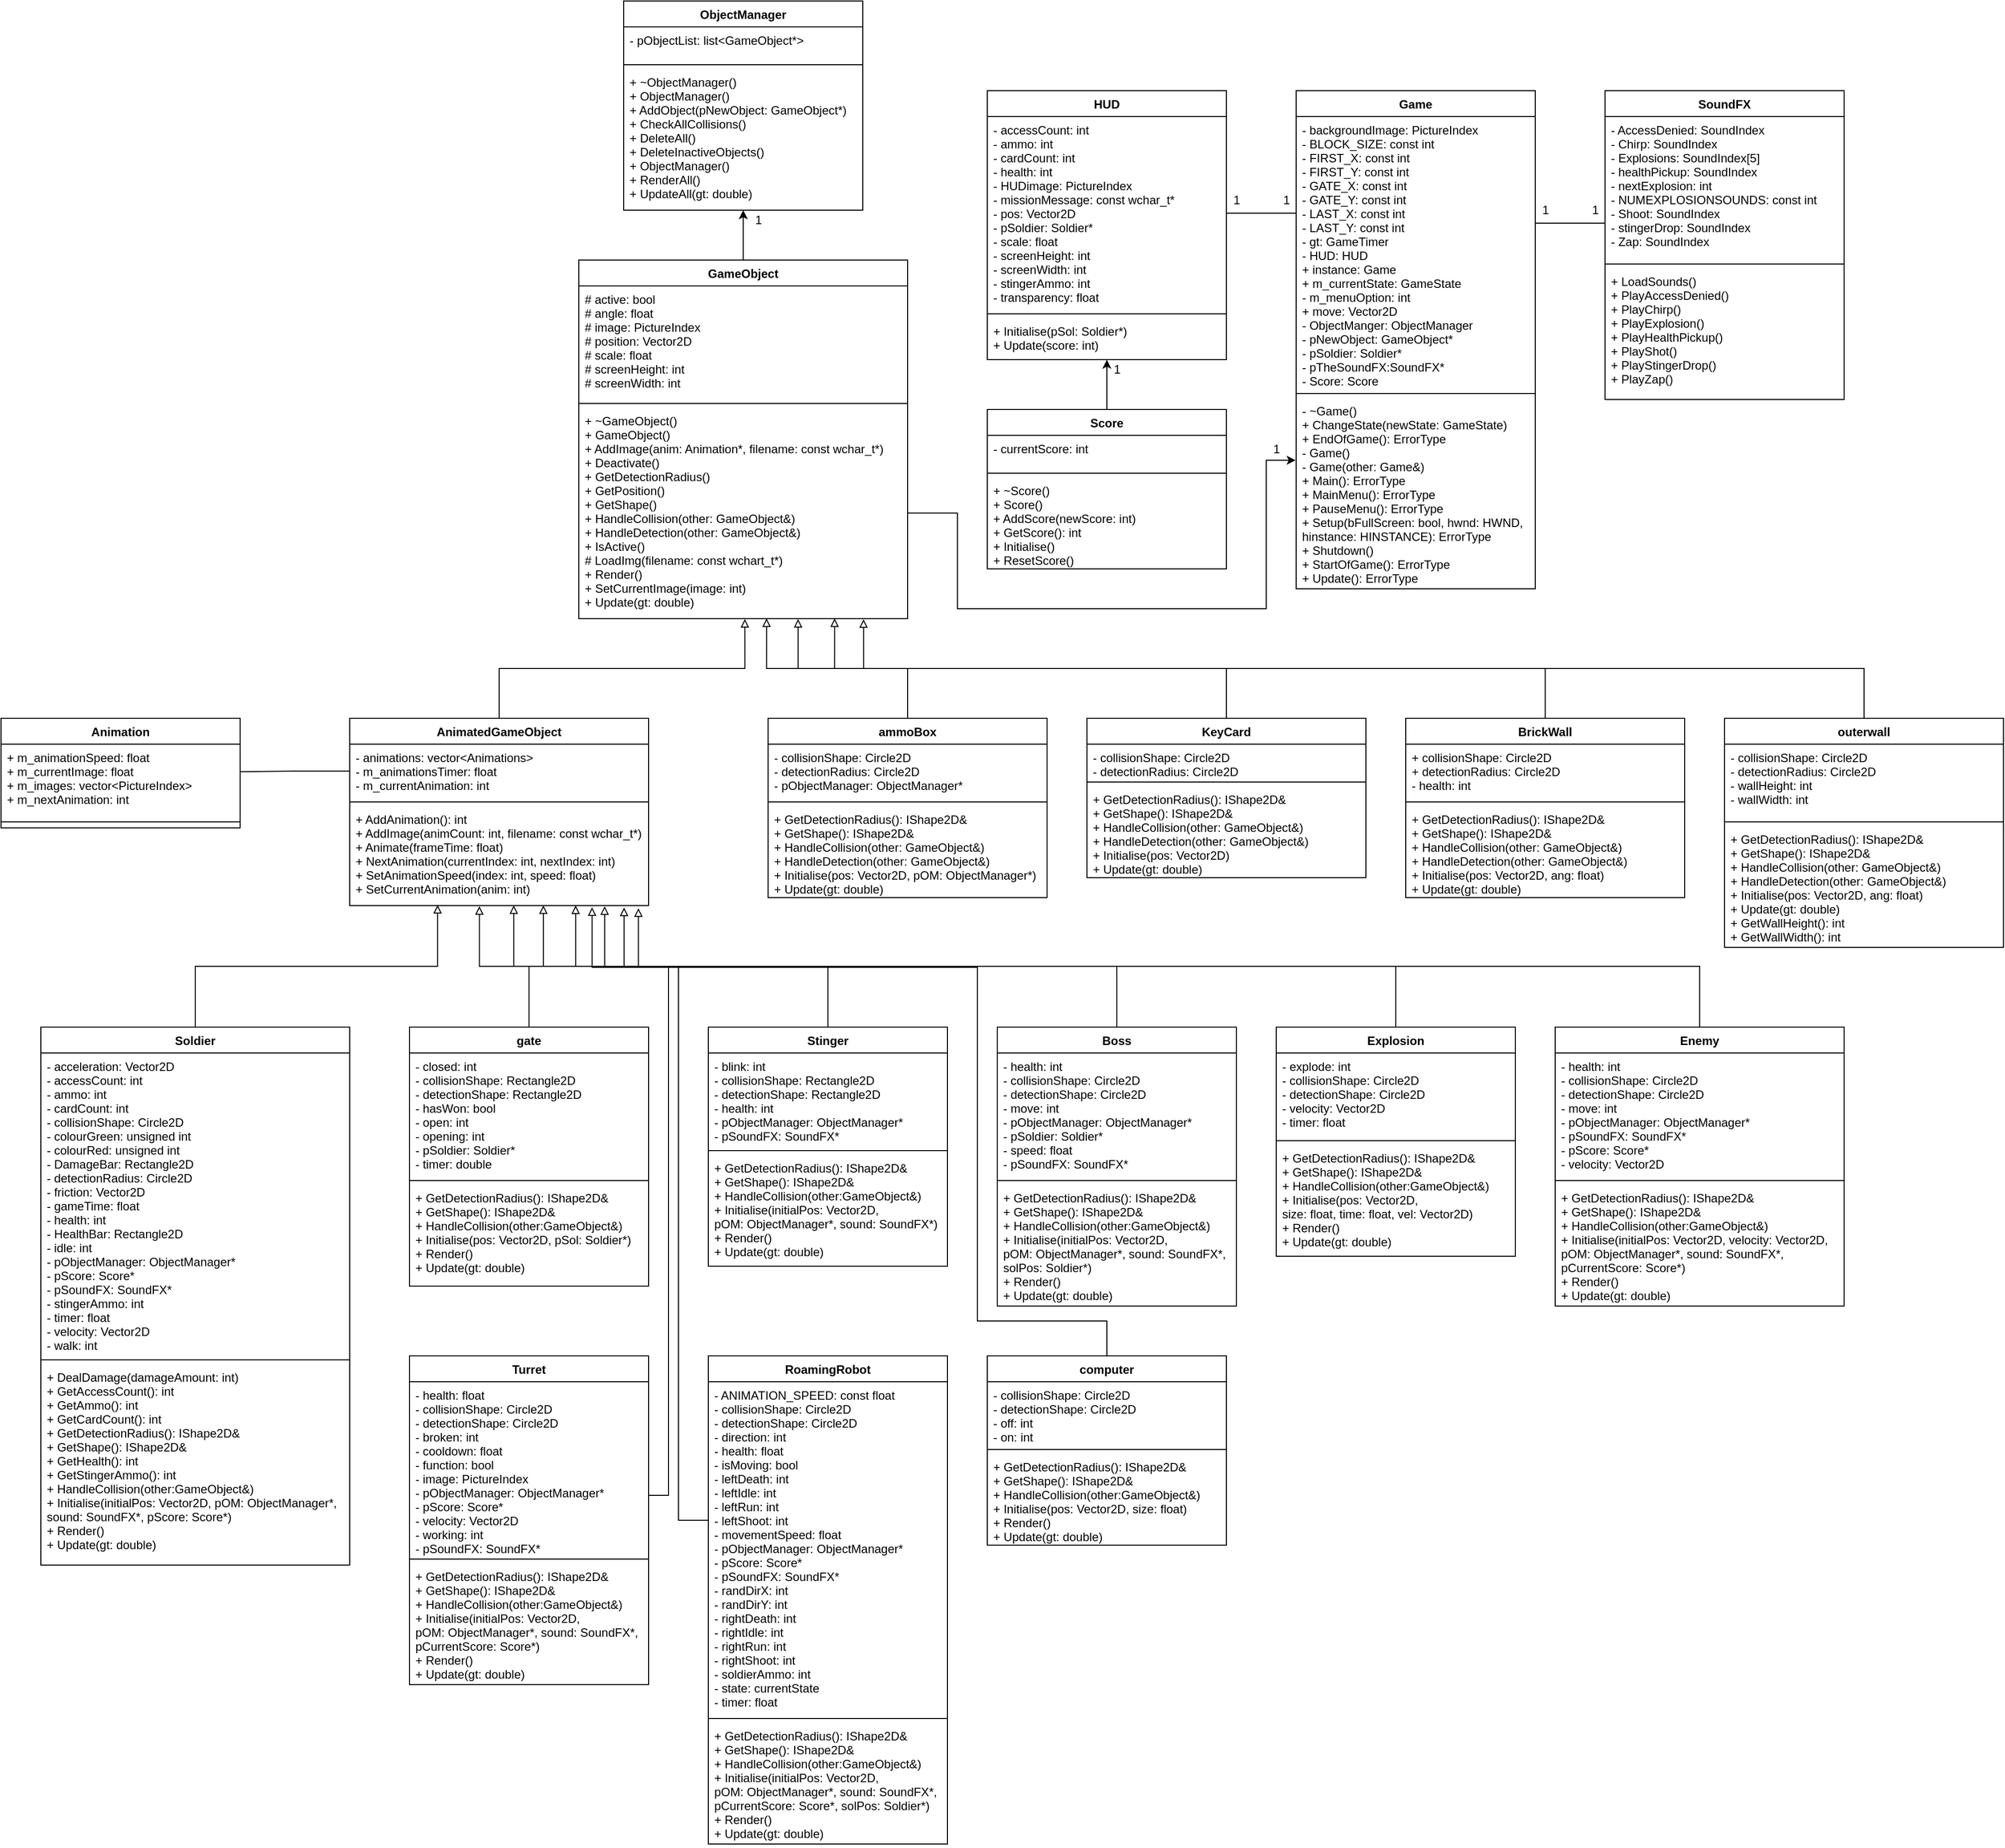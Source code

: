 <mxfile version="18.1.2" type="github">
  <diagram id="C5RBs43oDa-KdzZeNtuy" name="Page-1">
    <mxGraphModel dx="3890" dy="2682" grid="1" gridSize="10" guides="1" tooltips="1" connect="1" arrows="1" fold="1" page="1" pageScale="1" pageWidth="1654" pageHeight="1169" math="0" shadow="0">
      <root>
        <mxCell id="WIyWlLk6GJQsqaUBKTNV-0" />
        <mxCell id="WIyWlLk6GJQsqaUBKTNV-1" parent="WIyWlLk6GJQsqaUBKTNV-0" />
        <mxCell id="MZ5k-7aTsP1du69uxO8d-203" style="edgeStyle=orthogonalEdgeStyle;rounded=0;orthogonalLoop=1;jettySize=auto;html=1;entryX=0.5;entryY=1;entryDx=0;entryDy=0;entryPerimeter=0;endArrow=classic;endFill=1;" edge="1" parent="WIyWlLk6GJQsqaUBKTNV-1" source="MZ5k-7aTsP1du69uxO8d-0" target="MZ5k-7aTsP1du69uxO8d-181">
          <mxGeometry relative="1" as="geometry" />
        </mxCell>
        <mxCell id="MZ5k-7aTsP1du69uxO8d-0" value="GameObject" style="swimlane;fontStyle=1;align=center;verticalAlign=top;childLayout=stackLayout;horizontal=1;startSize=26;horizontalStack=0;resizeParent=1;resizeParentMax=0;resizeLast=0;collapsible=1;marginBottom=0;" vertex="1" parent="WIyWlLk6GJQsqaUBKTNV-1">
          <mxGeometry x="570" y="20" width="330" height="360" as="geometry" />
        </mxCell>
        <mxCell id="MZ5k-7aTsP1du69uxO8d-1" value="# active: bool&#xa;# angle: float&#xa;# image: PictureIndex&#xa;# position: Vector2D&#xa;# scale: float&#xa;# screenHeight: int&#xa;# screenWidth: int" style="text;strokeColor=none;fillColor=none;align=left;verticalAlign=top;spacingLeft=4;spacingRight=4;overflow=hidden;rotatable=0;points=[[0,0.5],[1,0.5]];portConstraint=eastwest;" vertex="1" parent="MZ5k-7aTsP1du69uxO8d-0">
          <mxGeometry y="26" width="330" height="114" as="geometry" />
        </mxCell>
        <mxCell id="MZ5k-7aTsP1du69uxO8d-2" value="" style="line;strokeWidth=1;fillColor=none;align=left;verticalAlign=middle;spacingTop=-1;spacingLeft=3;spacingRight=3;rotatable=0;labelPosition=right;points=[];portConstraint=eastwest;" vertex="1" parent="MZ5k-7aTsP1du69uxO8d-0">
          <mxGeometry y="140" width="330" height="8" as="geometry" />
        </mxCell>
        <mxCell id="MZ5k-7aTsP1du69uxO8d-3" value="+ ~GameObject()&#xa;+ GameObject()&#xa;+ AddImage(anim: Animation*, filename: const wchar_t*)&#xa;+ Deactivate()&#xa;+ GetDetectionRadius()&#xa;+ GetPosition()&#xa;+ GetShape()&#xa;+ HandleCollision(other: GameObject&amp;)&#xa;+ HandleDetection(other: GameObject&amp;)&#xa;+ IsActive()&#xa;# LoadImg(filename: const wchart_t*)&#xa;+ Render()&#xa;+ SetCurrentImage(image: int)&#xa;+ Update(gt: double)" style="text;strokeColor=none;fillColor=none;align=left;verticalAlign=top;spacingLeft=4;spacingRight=4;overflow=hidden;rotatable=0;points=[[0,0.5],[1,0.5]];portConstraint=eastwest;" vertex="1" parent="MZ5k-7aTsP1du69uxO8d-0">
          <mxGeometry y="148" width="330" height="212" as="geometry" />
        </mxCell>
        <mxCell id="MZ5k-7aTsP1du69uxO8d-103" style="edgeStyle=orthogonalEdgeStyle;rounded=0;orthogonalLoop=1;jettySize=auto;html=1;entryX=0.505;entryY=1.002;entryDx=0;entryDy=0;entryPerimeter=0;endArrow=block;endFill=0;" edge="1" parent="WIyWlLk6GJQsqaUBKTNV-1" source="MZ5k-7aTsP1du69uxO8d-16" target="MZ5k-7aTsP1du69uxO8d-3">
          <mxGeometry relative="1" as="geometry" />
        </mxCell>
        <mxCell id="MZ5k-7aTsP1du69uxO8d-16" value="AnimatedGameObject" style="swimlane;fontStyle=1;align=center;verticalAlign=top;childLayout=stackLayout;horizontal=1;startSize=26;horizontalStack=0;resizeParent=1;resizeParentMax=0;resizeLast=0;collapsible=1;marginBottom=0;" vertex="1" parent="WIyWlLk6GJQsqaUBKTNV-1">
          <mxGeometry x="340" y="480" width="300" height="188" as="geometry" />
        </mxCell>
        <mxCell id="MZ5k-7aTsP1du69uxO8d-17" value="- animations: vector&lt;Animations&gt;&#xa;- m_animationsTimer: float&#xa;- m_currentAnimation: int" style="text;strokeColor=none;fillColor=none;align=left;verticalAlign=top;spacingLeft=4;spacingRight=4;overflow=hidden;rotatable=0;points=[[0,0.5],[1,0.5]];portConstraint=eastwest;" vertex="1" parent="MZ5k-7aTsP1du69uxO8d-16">
          <mxGeometry y="26" width="300" height="54" as="geometry" />
        </mxCell>
        <mxCell id="MZ5k-7aTsP1du69uxO8d-18" value="" style="line;strokeWidth=1;fillColor=none;align=left;verticalAlign=middle;spacingTop=-1;spacingLeft=3;spacingRight=3;rotatable=0;labelPosition=right;points=[];portConstraint=eastwest;" vertex="1" parent="MZ5k-7aTsP1du69uxO8d-16">
          <mxGeometry y="80" width="300" height="8" as="geometry" />
        </mxCell>
        <mxCell id="MZ5k-7aTsP1du69uxO8d-19" value="+ AddAnimation(): int&#xa;+ AddImage(animCount: int, filename: const wchar_t*)&#xa;+ Animate(frameTime: float)&#xa;+ NextAnimation(currentIndex: int, nextIndex: int)&#xa;+ SetAnimationSpeed(index: int, speed: float)&#xa;+ SetCurrentAnimation(anim: int)" style="text;strokeColor=none;fillColor=none;align=left;verticalAlign=top;spacingLeft=4;spacingRight=4;overflow=hidden;rotatable=0;points=[[0,0.5],[1,0.5]];portConstraint=eastwest;" vertex="1" parent="MZ5k-7aTsP1du69uxO8d-16">
          <mxGeometry y="88" width="300" height="100" as="geometry" />
        </mxCell>
        <mxCell id="MZ5k-7aTsP1du69uxO8d-104" style="edgeStyle=orthogonalEdgeStyle;rounded=0;orthogonalLoop=1;jettySize=auto;html=1;entryX=0.667;entryY=1.002;entryDx=0;entryDy=0;entryPerimeter=0;endArrow=block;endFill=0;" edge="1" parent="WIyWlLk6GJQsqaUBKTNV-1" source="MZ5k-7aTsP1du69uxO8d-32" target="MZ5k-7aTsP1du69uxO8d-3">
          <mxGeometry relative="1" as="geometry" />
        </mxCell>
        <mxCell id="MZ5k-7aTsP1du69uxO8d-32" value="ammoBox" style="swimlane;fontStyle=1;align=center;verticalAlign=top;childLayout=stackLayout;horizontal=1;startSize=26;horizontalStack=0;resizeParent=1;resizeParentMax=0;resizeLast=0;collapsible=1;marginBottom=0;" vertex="1" parent="WIyWlLk6GJQsqaUBKTNV-1">
          <mxGeometry x="760" y="480" width="280" height="180" as="geometry" />
        </mxCell>
        <mxCell id="MZ5k-7aTsP1du69uxO8d-33" value="- collisionShape: Circle2D&#xa;- detectionRadius: Circle2D&#xa;- pObjectManager: ObjectManager*" style="text;strokeColor=none;fillColor=none;align=left;verticalAlign=top;spacingLeft=4;spacingRight=4;overflow=hidden;rotatable=0;points=[[0,0.5],[1,0.5]];portConstraint=eastwest;" vertex="1" parent="MZ5k-7aTsP1du69uxO8d-32">
          <mxGeometry y="26" width="280" height="54" as="geometry" />
        </mxCell>
        <mxCell id="MZ5k-7aTsP1du69uxO8d-34" value="" style="line;strokeWidth=1;fillColor=none;align=left;verticalAlign=middle;spacingTop=-1;spacingLeft=3;spacingRight=3;rotatable=0;labelPosition=right;points=[];portConstraint=eastwest;" vertex="1" parent="MZ5k-7aTsP1du69uxO8d-32">
          <mxGeometry y="80" width="280" height="8" as="geometry" />
        </mxCell>
        <mxCell id="MZ5k-7aTsP1du69uxO8d-35" value="+ GetDetectionRadius(): IShape2D&amp;&#xa;+ GetShape(): IShape2D&amp;&#xa;+ HandleCollision(other: GameObject&amp;)&#xa;+ HandleDetection(other: GameObject&amp;)&#xa;+ Initialise(pos: Vector2D, pOM: ObjectManager*)&#xa;+ Update(gt: double)" style="text;strokeColor=none;fillColor=none;align=left;verticalAlign=top;spacingLeft=4;spacingRight=4;overflow=hidden;rotatable=0;points=[[0,0.5],[1,0.5]];portConstraint=eastwest;" vertex="1" parent="MZ5k-7aTsP1du69uxO8d-32">
          <mxGeometry y="88" width="280" height="92" as="geometry" />
        </mxCell>
        <mxCell id="MZ5k-7aTsP1du69uxO8d-124" style="edgeStyle=orthogonalEdgeStyle;rounded=0;orthogonalLoop=1;jettySize=auto;html=1;entryX=0.294;entryY=0.994;entryDx=0;entryDy=0;entryPerimeter=0;endArrow=block;endFill=0;" edge="1" parent="WIyWlLk6GJQsqaUBKTNV-1" source="MZ5k-7aTsP1du69uxO8d-48" target="MZ5k-7aTsP1du69uxO8d-19">
          <mxGeometry relative="1" as="geometry" />
        </mxCell>
        <mxCell id="MZ5k-7aTsP1du69uxO8d-48" value="Soldier" style="swimlane;fontStyle=1;align=center;verticalAlign=top;childLayout=stackLayout;horizontal=1;startSize=26;horizontalStack=0;resizeParent=1;resizeParentMax=0;resizeLast=0;collapsible=1;marginBottom=0;" vertex="1" parent="WIyWlLk6GJQsqaUBKTNV-1">
          <mxGeometry x="30" y="790" width="310" height="540" as="geometry" />
        </mxCell>
        <mxCell id="MZ5k-7aTsP1du69uxO8d-49" value="- acceleration: Vector2D&#xa;- accessCount: int&#xa;- ammo: int&#xa;- cardCount: int&#xa;- collisionShape: Circle2D&#xa;- colourGreen: unsigned int&#xa;- colourRed: unsigned int&#xa;- DamageBar: Rectangle2D&#xa;- detectionRadius: Circle2D&#xa;- friction: Vector2D&#xa;- gameTime: float&#xa;- health: int&#xa;- HealthBar: Rectangle2D&#xa;- idle: int&#xa;- pObjectManager: ObjectManager*&#xa;- pScore: Score*&#xa;- pSoundFX: SoundFX*&#xa;- stingerAmmo: int&#xa;- timer: float&#xa;- velocity: Vector2D&#xa;- walk: int" style="text;strokeColor=none;fillColor=none;align=left;verticalAlign=top;spacingLeft=4;spacingRight=4;overflow=hidden;rotatable=0;points=[[0,0.5],[1,0.5]];portConstraint=eastwest;" vertex="1" parent="MZ5k-7aTsP1du69uxO8d-48">
          <mxGeometry y="26" width="310" height="304" as="geometry" />
        </mxCell>
        <mxCell id="MZ5k-7aTsP1du69uxO8d-50" value="" style="line;strokeWidth=1;fillColor=none;align=left;verticalAlign=middle;spacingTop=-1;spacingLeft=3;spacingRight=3;rotatable=0;labelPosition=right;points=[];portConstraint=eastwest;" vertex="1" parent="MZ5k-7aTsP1du69uxO8d-48">
          <mxGeometry y="330" width="310" height="8" as="geometry" />
        </mxCell>
        <mxCell id="MZ5k-7aTsP1du69uxO8d-51" value="+ DealDamage(damageAmount: int)&#xa;+ GetAccessCount(): int&#xa;+ GetAmmo(): int&#xa;+ GetCardCount(): int&#xa;+ GetDetectionRadius(): IShape2D&amp;&#xa;+ GetShape(): IShape2D&amp;&#xa;+ GetHealth(): int&#xa;+ GetStingerAmmo(): int&#xa;+ HandleCollision(other:GameObject&amp;)&#xa;+ Initialise(initialPos: Vector2D, pOM: ObjectManager*, &#xa;sound: SoundFX*, pScore: Score*)&#xa;+ Render()&#xa;+ Update(gt: double)" style="text;strokeColor=none;fillColor=none;align=left;verticalAlign=top;spacingLeft=4;spacingRight=4;overflow=hidden;rotatable=0;points=[[0,0.5],[1,0.5]];portConstraint=eastwest;" vertex="1" parent="MZ5k-7aTsP1du69uxO8d-48">
          <mxGeometry y="338" width="310" height="202" as="geometry" />
        </mxCell>
        <mxCell id="MZ5k-7aTsP1du69uxO8d-109" style="edgeStyle=orthogonalEdgeStyle;rounded=0;orthogonalLoop=1;jettySize=auto;html=1;entryX=0.571;entryY=0.999;entryDx=0;entryDy=0;entryPerimeter=0;endArrow=block;endFill=0;" edge="1" parent="WIyWlLk6GJQsqaUBKTNV-1" source="MZ5k-7aTsP1du69uxO8d-105" target="MZ5k-7aTsP1du69uxO8d-3">
          <mxGeometry relative="1" as="geometry" />
        </mxCell>
        <mxCell id="MZ5k-7aTsP1du69uxO8d-105" value="KeyCard" style="swimlane;fontStyle=1;align=center;verticalAlign=top;childLayout=stackLayout;horizontal=1;startSize=26;horizontalStack=0;resizeParent=1;resizeParentMax=0;resizeLast=0;collapsible=1;marginBottom=0;" vertex="1" parent="WIyWlLk6GJQsqaUBKTNV-1">
          <mxGeometry x="1080" y="480" width="280" height="160" as="geometry" />
        </mxCell>
        <mxCell id="MZ5k-7aTsP1du69uxO8d-106" value="- collisionShape: Circle2D&#xa;- detectionRadius: Circle2D" style="text;strokeColor=none;fillColor=none;align=left;verticalAlign=top;spacingLeft=4;spacingRight=4;overflow=hidden;rotatable=0;points=[[0,0.5],[1,0.5]];portConstraint=eastwest;" vertex="1" parent="MZ5k-7aTsP1du69uxO8d-105">
          <mxGeometry y="26" width="280" height="34" as="geometry" />
        </mxCell>
        <mxCell id="MZ5k-7aTsP1du69uxO8d-107" value="" style="line;strokeWidth=1;fillColor=none;align=left;verticalAlign=middle;spacingTop=-1;spacingLeft=3;spacingRight=3;rotatable=0;labelPosition=right;points=[];portConstraint=eastwest;" vertex="1" parent="MZ5k-7aTsP1du69uxO8d-105">
          <mxGeometry y="60" width="280" height="8" as="geometry" />
        </mxCell>
        <mxCell id="MZ5k-7aTsP1du69uxO8d-108" value="+ GetDetectionRadius(): IShape2D&amp;&#xa;+ GetShape(): IShape2D&amp;&#xa;+ HandleCollision(other: GameObject&amp;)&#xa;+ HandleDetection(other: GameObject&amp;)&#xa;+ Initialise(pos: Vector2D)&#xa;+ Update(gt: double)" style="text;strokeColor=none;fillColor=none;align=left;verticalAlign=top;spacingLeft=4;spacingRight=4;overflow=hidden;rotatable=0;points=[[0,0.5],[1,0.5]];portConstraint=eastwest;" vertex="1" parent="MZ5k-7aTsP1du69uxO8d-105">
          <mxGeometry y="68" width="280" height="92" as="geometry" />
        </mxCell>
        <mxCell id="MZ5k-7aTsP1du69uxO8d-118" style="edgeStyle=orthogonalEdgeStyle;rounded=0;orthogonalLoop=1;jettySize=auto;html=1;entryX=0.778;entryY=0.999;entryDx=0;entryDy=0;entryPerimeter=0;endArrow=block;endFill=0;" edge="1" parent="WIyWlLk6GJQsqaUBKTNV-1" source="MZ5k-7aTsP1du69uxO8d-114" target="MZ5k-7aTsP1du69uxO8d-3">
          <mxGeometry relative="1" as="geometry" />
        </mxCell>
        <mxCell id="MZ5k-7aTsP1du69uxO8d-114" value="BrickWall" style="swimlane;fontStyle=1;align=center;verticalAlign=top;childLayout=stackLayout;horizontal=1;startSize=26;horizontalStack=0;resizeParent=1;resizeParentMax=0;resizeLast=0;collapsible=1;marginBottom=0;" vertex="1" parent="WIyWlLk6GJQsqaUBKTNV-1">
          <mxGeometry x="1400" y="480" width="280" height="180" as="geometry" />
        </mxCell>
        <mxCell id="MZ5k-7aTsP1du69uxO8d-115" value="+ collisionShape: Circle2D&#xa;+ detectionRadius: Circle2D&#xa;- health: int" style="text;strokeColor=none;fillColor=none;align=left;verticalAlign=top;spacingLeft=4;spacingRight=4;overflow=hidden;rotatable=0;points=[[0,0.5],[1,0.5]];portConstraint=eastwest;" vertex="1" parent="MZ5k-7aTsP1du69uxO8d-114">
          <mxGeometry y="26" width="280" height="54" as="geometry" />
        </mxCell>
        <mxCell id="MZ5k-7aTsP1du69uxO8d-116" value="" style="line;strokeWidth=1;fillColor=none;align=left;verticalAlign=middle;spacingTop=-1;spacingLeft=3;spacingRight=3;rotatable=0;labelPosition=right;points=[];portConstraint=eastwest;" vertex="1" parent="MZ5k-7aTsP1du69uxO8d-114">
          <mxGeometry y="80" width="280" height="8" as="geometry" />
        </mxCell>
        <mxCell id="MZ5k-7aTsP1du69uxO8d-117" value="+ GetDetectionRadius(): IShape2D&amp;&#xa;+ GetShape(): IShape2D&amp;&#xa;+ HandleCollision(other: GameObject&amp;)&#xa;+ HandleDetection(other: GameObject&amp;)&#xa;+ Initialise(pos: Vector2D, ang: float)&#xa;+ Update(gt: double)" style="text;strokeColor=none;fillColor=none;align=left;verticalAlign=top;spacingLeft=4;spacingRight=4;overflow=hidden;rotatable=0;points=[[0,0.5],[1,0.5]];portConstraint=eastwest;" vertex="1" parent="MZ5k-7aTsP1du69uxO8d-114">
          <mxGeometry y="88" width="280" height="92" as="geometry" />
        </mxCell>
        <mxCell id="MZ5k-7aTsP1du69uxO8d-123" style="edgeStyle=orthogonalEdgeStyle;rounded=0;orthogonalLoop=1;jettySize=auto;html=1;entryX=0.866;entryY=1.003;entryDx=0;entryDy=0;entryPerimeter=0;endArrow=block;endFill=0;" edge="1" parent="WIyWlLk6GJQsqaUBKTNV-1" source="MZ5k-7aTsP1du69uxO8d-119" target="MZ5k-7aTsP1du69uxO8d-3">
          <mxGeometry relative="1" as="geometry" />
        </mxCell>
        <mxCell id="MZ5k-7aTsP1du69uxO8d-119" value="outerwall" style="swimlane;fontStyle=1;align=center;verticalAlign=top;childLayout=stackLayout;horizontal=1;startSize=26;horizontalStack=0;resizeParent=1;resizeParentMax=0;resizeLast=0;collapsible=1;marginBottom=0;" vertex="1" parent="WIyWlLk6GJQsqaUBKTNV-1">
          <mxGeometry x="1720" y="480" width="280" height="230" as="geometry" />
        </mxCell>
        <mxCell id="MZ5k-7aTsP1du69uxO8d-120" value="- collisionShape: Circle2D&#xa;- detectionRadius: Circle2D&#xa;- wallHeight: int&#xa;- wallWidth: int" style="text;strokeColor=none;fillColor=none;align=left;verticalAlign=top;spacingLeft=4;spacingRight=4;overflow=hidden;rotatable=0;points=[[0,0.5],[1,0.5]];portConstraint=eastwest;" vertex="1" parent="MZ5k-7aTsP1du69uxO8d-119">
          <mxGeometry y="26" width="280" height="74" as="geometry" />
        </mxCell>
        <mxCell id="MZ5k-7aTsP1du69uxO8d-121" value="" style="line;strokeWidth=1;fillColor=none;align=left;verticalAlign=middle;spacingTop=-1;spacingLeft=3;spacingRight=3;rotatable=0;labelPosition=right;points=[];portConstraint=eastwest;" vertex="1" parent="MZ5k-7aTsP1du69uxO8d-119">
          <mxGeometry y="100" width="280" height="8" as="geometry" />
        </mxCell>
        <mxCell id="MZ5k-7aTsP1du69uxO8d-122" value="+ GetDetectionRadius(): IShape2D&amp;&#xa;+ GetShape(): IShape2D&amp;&#xa;+ HandleCollision(other: GameObject&amp;)&#xa;+ HandleDetection(other: GameObject&amp;)&#xa;+ Initialise(pos: Vector2D, ang: float)&#xa;+ Update(gt: double)&#xa;+ GetWallHeight(): int&#xa;+ GetWallWidth(): int" style="text;strokeColor=none;fillColor=none;align=left;verticalAlign=top;spacingLeft=4;spacingRight=4;overflow=hidden;rotatable=0;points=[[0,0.5],[1,0.5]];portConstraint=eastwest;" vertex="1" parent="MZ5k-7aTsP1du69uxO8d-119">
          <mxGeometry y="108" width="280" height="122" as="geometry" />
        </mxCell>
        <mxCell id="MZ5k-7aTsP1du69uxO8d-129" style="edgeStyle=orthogonalEdgeStyle;rounded=0;orthogonalLoop=1;jettySize=auto;html=1;entryX=0.434;entryY=1.006;entryDx=0;entryDy=0;entryPerimeter=0;endArrow=block;endFill=0;" edge="1" parent="WIyWlLk6GJQsqaUBKTNV-1" source="MZ5k-7aTsP1du69uxO8d-125" target="MZ5k-7aTsP1du69uxO8d-19">
          <mxGeometry relative="1" as="geometry" />
        </mxCell>
        <mxCell id="MZ5k-7aTsP1du69uxO8d-125" value="gate" style="swimlane;fontStyle=1;align=center;verticalAlign=top;childLayout=stackLayout;horizontal=1;startSize=26;horizontalStack=0;resizeParent=1;resizeParentMax=0;resizeLast=0;collapsible=1;marginBottom=0;" vertex="1" parent="WIyWlLk6GJQsqaUBKTNV-1">
          <mxGeometry x="400" y="790" width="240" height="260" as="geometry" />
        </mxCell>
        <mxCell id="MZ5k-7aTsP1du69uxO8d-126" value="- closed: int&#xa;- collisionShape: Rectangle2D&#xa;- detectionShape: Rectangle2D&#xa;- hasWon: bool&#xa;- open: int&#xa;- opening: int&#xa;- pSoldier: Soldier*&#xa;- timer: double" style="text;strokeColor=none;fillColor=none;align=left;verticalAlign=top;spacingLeft=4;spacingRight=4;overflow=hidden;rotatable=0;points=[[0,0.5],[1,0.5]];portConstraint=eastwest;" vertex="1" parent="MZ5k-7aTsP1du69uxO8d-125">
          <mxGeometry y="26" width="240" height="124" as="geometry" />
        </mxCell>
        <mxCell id="MZ5k-7aTsP1du69uxO8d-127" value="" style="line;strokeWidth=1;fillColor=none;align=left;verticalAlign=middle;spacingTop=-1;spacingLeft=3;spacingRight=3;rotatable=0;labelPosition=right;points=[];portConstraint=eastwest;" vertex="1" parent="MZ5k-7aTsP1du69uxO8d-125">
          <mxGeometry y="150" width="240" height="8" as="geometry" />
        </mxCell>
        <mxCell id="MZ5k-7aTsP1du69uxO8d-128" value="+ GetDetectionRadius(): IShape2D&amp;&#xa;+ GetShape(): IShape2D&amp;&#xa;+ HandleCollision(other:GameObject&amp;)&#xa;+ Initialise(pos: Vector2D, pSol: Soldier*)&#xa;+ Render()&#xa;+ Update(gt: double)" style="text;strokeColor=none;fillColor=none;align=left;verticalAlign=top;spacingLeft=4;spacingRight=4;overflow=hidden;rotatable=0;points=[[0,0.5],[1,0.5]];portConstraint=eastwest;" vertex="1" parent="MZ5k-7aTsP1du69uxO8d-125">
          <mxGeometry y="158" width="240" height="102" as="geometry" />
        </mxCell>
        <mxCell id="MZ5k-7aTsP1du69uxO8d-135" style="edgeStyle=orthogonalEdgeStyle;rounded=0;orthogonalLoop=1;jettySize=auto;html=1;entryX=0.549;entryY=0.998;entryDx=0;entryDy=0;entryPerimeter=0;endArrow=block;endFill=0;" edge="1" parent="WIyWlLk6GJQsqaUBKTNV-1" source="MZ5k-7aTsP1du69uxO8d-131" target="MZ5k-7aTsP1du69uxO8d-19">
          <mxGeometry relative="1" as="geometry" />
        </mxCell>
        <mxCell id="MZ5k-7aTsP1du69uxO8d-131" value="Stinger" style="swimlane;fontStyle=1;align=center;verticalAlign=top;childLayout=stackLayout;horizontal=1;startSize=26;horizontalStack=0;resizeParent=1;resizeParentMax=0;resizeLast=0;collapsible=1;marginBottom=0;" vertex="1" parent="WIyWlLk6GJQsqaUBKTNV-1">
          <mxGeometry x="700" y="790" width="240" height="240" as="geometry" />
        </mxCell>
        <mxCell id="MZ5k-7aTsP1du69uxO8d-132" value="- blink: int&#xa;- collisionShape: Rectangle2D&#xa;- detectionShape: Rectangle2D&#xa;- health: int&#xa;- pObjectManager: ObjectManager*&#xa;- pSoundFX: SoundFX*" style="text;strokeColor=none;fillColor=none;align=left;verticalAlign=top;spacingLeft=4;spacingRight=4;overflow=hidden;rotatable=0;points=[[0,0.5],[1,0.5]];portConstraint=eastwest;" vertex="1" parent="MZ5k-7aTsP1du69uxO8d-131">
          <mxGeometry y="26" width="240" height="94" as="geometry" />
        </mxCell>
        <mxCell id="MZ5k-7aTsP1du69uxO8d-133" value="" style="line;strokeWidth=1;fillColor=none;align=left;verticalAlign=middle;spacingTop=-1;spacingLeft=3;spacingRight=3;rotatable=0;labelPosition=right;points=[];portConstraint=eastwest;" vertex="1" parent="MZ5k-7aTsP1du69uxO8d-131">
          <mxGeometry y="120" width="240" height="8" as="geometry" />
        </mxCell>
        <mxCell id="MZ5k-7aTsP1du69uxO8d-134" value="+ GetDetectionRadius(): IShape2D&amp;&#xa;+ GetShape(): IShape2D&amp;&#xa;+ HandleCollision(other:GameObject&amp;)&#xa;+ Initialise(initialPos: Vector2D, &#xa;pOM: ObjectManager*, sound: SoundFX*)&#xa;+ Render()&#xa;+ Update(gt: double)" style="text;strokeColor=none;fillColor=none;align=left;verticalAlign=top;spacingLeft=4;spacingRight=4;overflow=hidden;rotatable=0;points=[[0,0.5],[1,0.5]];portConstraint=eastwest;" vertex="1" parent="MZ5k-7aTsP1du69uxO8d-131">
          <mxGeometry y="128" width="240" height="112" as="geometry" />
        </mxCell>
        <mxCell id="MZ5k-7aTsP1du69uxO8d-140" style="edgeStyle=orthogonalEdgeStyle;rounded=0;orthogonalLoop=1;jettySize=auto;html=1;entryX=0.648;entryY=0.998;entryDx=0;entryDy=0;entryPerimeter=0;endArrow=block;endFill=0;" edge="1" parent="WIyWlLk6GJQsqaUBKTNV-1" source="MZ5k-7aTsP1du69uxO8d-136" target="MZ5k-7aTsP1du69uxO8d-19">
          <mxGeometry relative="1" as="geometry" />
        </mxCell>
        <mxCell id="MZ5k-7aTsP1du69uxO8d-136" value="Boss" style="swimlane;fontStyle=1;align=center;verticalAlign=top;childLayout=stackLayout;horizontal=1;startSize=26;horizontalStack=0;resizeParent=1;resizeParentMax=0;resizeLast=0;collapsible=1;marginBottom=0;" vertex="1" parent="WIyWlLk6GJQsqaUBKTNV-1">
          <mxGeometry x="990" y="790" width="240" height="280" as="geometry" />
        </mxCell>
        <mxCell id="MZ5k-7aTsP1du69uxO8d-137" value="- health: int&#xa;- collisionShape: Circle2D&#xa;- detectionShape: Circle2D&#xa;- move: int&#xa;- pObjectManager: ObjectManager*&#xa;- pSoldier: Soldier*&#xa;- speed: float&#xa;- pSoundFX: SoundFX*" style="text;strokeColor=none;fillColor=none;align=left;verticalAlign=top;spacingLeft=4;spacingRight=4;overflow=hidden;rotatable=0;points=[[0,0.5],[1,0.5]];portConstraint=eastwest;" vertex="1" parent="MZ5k-7aTsP1du69uxO8d-136">
          <mxGeometry y="26" width="240" height="124" as="geometry" />
        </mxCell>
        <mxCell id="MZ5k-7aTsP1du69uxO8d-138" value="" style="line;strokeWidth=1;fillColor=none;align=left;verticalAlign=middle;spacingTop=-1;spacingLeft=3;spacingRight=3;rotatable=0;labelPosition=right;points=[];portConstraint=eastwest;" vertex="1" parent="MZ5k-7aTsP1du69uxO8d-136">
          <mxGeometry y="150" width="240" height="8" as="geometry" />
        </mxCell>
        <mxCell id="MZ5k-7aTsP1du69uxO8d-139" value="+ GetDetectionRadius(): IShape2D&amp;&#xa;+ GetShape(): IShape2D&amp;&#xa;+ HandleCollision(other:GameObject&amp;)&#xa;+ Initialise(initialPos: Vector2D, &#xa;pOM: ObjectManager*, sound: SoundFX*,&#xa;solPos: Soldier*)&#xa;+ Render()&#xa;+ Update(gt: double)" style="text;strokeColor=none;fillColor=none;align=left;verticalAlign=top;spacingLeft=4;spacingRight=4;overflow=hidden;rotatable=0;points=[[0,0.5],[1,0.5]];portConstraint=eastwest;" vertex="1" parent="MZ5k-7aTsP1du69uxO8d-136">
          <mxGeometry y="158" width="240" height="122" as="geometry" />
        </mxCell>
        <mxCell id="MZ5k-7aTsP1du69uxO8d-145" style="edgeStyle=orthogonalEdgeStyle;rounded=0;orthogonalLoop=1;jettySize=auto;html=1;entryX=0.756;entryY=0.999;entryDx=0;entryDy=0;entryPerimeter=0;endArrow=block;endFill=0;" edge="1" parent="WIyWlLk6GJQsqaUBKTNV-1" source="MZ5k-7aTsP1du69uxO8d-141" target="MZ5k-7aTsP1du69uxO8d-19">
          <mxGeometry relative="1" as="geometry" />
        </mxCell>
        <mxCell id="MZ5k-7aTsP1du69uxO8d-141" value="Explosion" style="swimlane;fontStyle=1;align=center;verticalAlign=top;childLayout=stackLayout;horizontal=1;startSize=26;horizontalStack=0;resizeParent=1;resizeParentMax=0;resizeLast=0;collapsible=1;marginBottom=0;" vertex="1" parent="WIyWlLk6GJQsqaUBKTNV-1">
          <mxGeometry x="1270" y="790" width="240" height="230" as="geometry" />
        </mxCell>
        <mxCell id="MZ5k-7aTsP1du69uxO8d-142" value="- explode: int&#xa;- collisionShape: Circle2D&#xa;- detectionShape: Circle2D&#xa;- velocity: Vector2D&#xa;- timer: float" style="text;strokeColor=none;fillColor=none;align=left;verticalAlign=top;spacingLeft=4;spacingRight=4;overflow=hidden;rotatable=0;points=[[0,0.5],[1,0.5]];portConstraint=eastwest;" vertex="1" parent="MZ5k-7aTsP1du69uxO8d-141">
          <mxGeometry y="26" width="240" height="84" as="geometry" />
        </mxCell>
        <mxCell id="MZ5k-7aTsP1du69uxO8d-143" value="" style="line;strokeWidth=1;fillColor=none;align=left;verticalAlign=middle;spacingTop=-1;spacingLeft=3;spacingRight=3;rotatable=0;labelPosition=right;points=[];portConstraint=eastwest;" vertex="1" parent="MZ5k-7aTsP1du69uxO8d-141">
          <mxGeometry y="110" width="240" height="8" as="geometry" />
        </mxCell>
        <mxCell id="MZ5k-7aTsP1du69uxO8d-144" value="+ GetDetectionRadius(): IShape2D&amp;&#xa;+ GetShape(): IShape2D&amp;&#xa;+ HandleCollision(other:GameObject&amp;)&#xa;+ Initialise(pos: Vector2D, &#xa;size: float, time: float, vel: Vector2D)&#xa;+ Render()&#xa;+ Update(gt: double)" style="text;strokeColor=none;fillColor=none;align=left;verticalAlign=top;spacingLeft=4;spacingRight=4;overflow=hidden;rotatable=0;points=[[0,0.5],[1,0.5]];portConstraint=eastwest;" vertex="1" parent="MZ5k-7aTsP1du69uxO8d-141">
          <mxGeometry y="118" width="240" height="112" as="geometry" />
        </mxCell>
        <mxCell id="MZ5k-7aTsP1du69uxO8d-154" style="edgeStyle=orthogonalEdgeStyle;rounded=0;orthogonalLoop=1;jettySize=auto;html=1;entryX=0.853;entryY=1.007;entryDx=0;entryDy=0;entryPerimeter=0;endArrow=block;endFill=0;" edge="1" parent="WIyWlLk6GJQsqaUBKTNV-1" source="MZ5k-7aTsP1du69uxO8d-150" target="MZ5k-7aTsP1du69uxO8d-19">
          <mxGeometry relative="1" as="geometry" />
        </mxCell>
        <mxCell id="MZ5k-7aTsP1du69uxO8d-150" value="Enemy" style="swimlane;fontStyle=1;align=center;verticalAlign=top;childLayout=stackLayout;horizontal=1;startSize=26;horizontalStack=0;resizeParent=1;resizeParentMax=0;resizeLast=0;collapsible=1;marginBottom=0;" vertex="1" parent="WIyWlLk6GJQsqaUBKTNV-1">
          <mxGeometry x="1550" y="790" width="290" height="280" as="geometry" />
        </mxCell>
        <mxCell id="MZ5k-7aTsP1du69uxO8d-151" value="- health: int&#xa;- collisionShape: Circle2D&#xa;- detectionShape: Circle2D&#xa;- move: int&#xa;- pObjectManager: ObjectManager*&#xa;- pSoundFX: SoundFX*&#xa;- pScore: Score*&#xa;- velocity: Vector2D" style="text;strokeColor=none;fillColor=none;align=left;verticalAlign=top;spacingLeft=4;spacingRight=4;overflow=hidden;rotatable=0;points=[[0,0.5],[1,0.5]];portConstraint=eastwest;" vertex="1" parent="MZ5k-7aTsP1du69uxO8d-150">
          <mxGeometry y="26" width="290" height="124" as="geometry" />
        </mxCell>
        <mxCell id="MZ5k-7aTsP1du69uxO8d-152" value="" style="line;strokeWidth=1;fillColor=none;align=left;verticalAlign=middle;spacingTop=-1;spacingLeft=3;spacingRight=3;rotatable=0;labelPosition=right;points=[];portConstraint=eastwest;" vertex="1" parent="MZ5k-7aTsP1du69uxO8d-150">
          <mxGeometry y="150" width="290" height="8" as="geometry" />
        </mxCell>
        <mxCell id="MZ5k-7aTsP1du69uxO8d-153" value="+ GetDetectionRadius(): IShape2D&amp;&#xa;+ GetShape(): IShape2D&amp;&#xa;+ HandleCollision(other:GameObject&amp;)&#xa;+ Initialise(initialPos: Vector2D, velocity: Vector2D,&#xa;pOM: ObjectManager*, sound: SoundFX*,&#xa;pCurrentScore: Score*)&#xa;+ Render()&#xa;+ Update(gt: double)" style="text;strokeColor=none;fillColor=none;align=left;verticalAlign=top;spacingLeft=4;spacingRight=4;overflow=hidden;rotatable=0;points=[[0,0.5],[1,0.5]];portConstraint=eastwest;" vertex="1" parent="MZ5k-7aTsP1du69uxO8d-150">
          <mxGeometry y="158" width="290" height="122" as="geometry" />
        </mxCell>
        <mxCell id="MZ5k-7aTsP1du69uxO8d-159" style="edgeStyle=orthogonalEdgeStyle;rounded=0;orthogonalLoop=1;jettySize=auto;html=1;entryX=0.811;entryY=1.018;entryDx=0;entryDy=0;entryPerimeter=0;endArrow=block;endFill=0;" edge="1" parent="WIyWlLk6GJQsqaUBKTNV-1" source="MZ5k-7aTsP1du69uxO8d-155" target="MZ5k-7aTsP1du69uxO8d-19">
          <mxGeometry relative="1" as="geometry">
            <mxPoint x="590" y="720" as="targetPoint" />
            <Array as="points">
              <mxPoint x="660" y="1260" />
              <mxPoint x="660" y="730" />
              <mxPoint x="583" y="730" />
            </Array>
          </mxGeometry>
        </mxCell>
        <mxCell id="MZ5k-7aTsP1du69uxO8d-155" value="Turret" style="swimlane;fontStyle=1;align=center;verticalAlign=top;childLayout=stackLayout;horizontal=1;startSize=26;horizontalStack=0;resizeParent=1;resizeParentMax=0;resizeLast=0;collapsible=1;marginBottom=0;" vertex="1" parent="WIyWlLk6GJQsqaUBKTNV-1">
          <mxGeometry x="400" y="1120" width="240" height="330" as="geometry" />
        </mxCell>
        <mxCell id="MZ5k-7aTsP1du69uxO8d-156" value="- health: float&#xa;- collisionShape: Circle2D&#xa;- detectionShape: Circle2D&#xa;- broken: int&#xa;- cooldown: float&#xa;- function: bool&#xa;- image: PictureIndex&#xa;- pObjectManager: ObjectManager*&#xa;- pScore: Score*&#xa;- velocity: Vector2D&#xa;- working: int&#xa;- pSoundFX: SoundFX*" style="text;strokeColor=none;fillColor=none;align=left;verticalAlign=top;spacingLeft=4;spacingRight=4;overflow=hidden;rotatable=0;points=[[0,0.5],[1,0.5]];portConstraint=eastwest;" vertex="1" parent="MZ5k-7aTsP1du69uxO8d-155">
          <mxGeometry y="26" width="240" height="174" as="geometry" />
        </mxCell>
        <mxCell id="MZ5k-7aTsP1du69uxO8d-157" value="" style="line;strokeWidth=1;fillColor=none;align=left;verticalAlign=middle;spacingTop=-1;spacingLeft=3;spacingRight=3;rotatable=0;labelPosition=right;points=[];portConstraint=eastwest;" vertex="1" parent="MZ5k-7aTsP1du69uxO8d-155">
          <mxGeometry y="200" width="240" height="8" as="geometry" />
        </mxCell>
        <mxCell id="MZ5k-7aTsP1du69uxO8d-158" value="+ GetDetectionRadius(): IShape2D&amp;&#xa;+ GetShape(): IShape2D&amp;&#xa;+ HandleCollision(other:GameObject&amp;)&#xa;+ Initialise(initialPos: Vector2D, &#xa;pOM: ObjectManager*, sound: SoundFX*,&#xa;pCurrentScore: Score*)&#xa;+ Render()&#xa;+ Update(gt: double)" style="text;strokeColor=none;fillColor=none;align=left;verticalAlign=top;spacingLeft=4;spacingRight=4;overflow=hidden;rotatable=0;points=[[0,0.5],[1,0.5]];portConstraint=eastwest;" vertex="1" parent="MZ5k-7aTsP1du69uxO8d-155">
          <mxGeometry y="208" width="240" height="122" as="geometry" />
        </mxCell>
        <mxCell id="MZ5k-7aTsP1du69uxO8d-164" style="edgeStyle=orthogonalEdgeStyle;rounded=0;orthogonalLoop=1;jettySize=auto;html=1;entryX=0.918;entryY=1.02;entryDx=0;entryDy=0;entryPerimeter=0;endArrow=block;endFill=0;" edge="1" parent="WIyWlLk6GJQsqaUBKTNV-1" source="MZ5k-7aTsP1du69uxO8d-160" target="MZ5k-7aTsP1du69uxO8d-19">
          <mxGeometry relative="1" as="geometry">
            <mxPoint x="680" y="740" as="targetPoint" />
            <Array as="points">
              <mxPoint x="670" y="1285" />
              <mxPoint x="670" y="730" />
              <mxPoint x="615" y="730" />
            </Array>
          </mxGeometry>
        </mxCell>
        <mxCell id="MZ5k-7aTsP1du69uxO8d-160" value="RoamingRobot" style="swimlane;fontStyle=1;align=center;verticalAlign=top;childLayout=stackLayout;horizontal=1;startSize=26;horizontalStack=0;resizeParent=1;resizeParentMax=0;resizeLast=0;collapsible=1;marginBottom=0;" vertex="1" parent="WIyWlLk6GJQsqaUBKTNV-1">
          <mxGeometry x="700" y="1120" width="240" height="490" as="geometry" />
        </mxCell>
        <mxCell id="MZ5k-7aTsP1du69uxO8d-161" value="- ANIMATION_SPEED: const float&#xa;- collisionShape: Circle2D&#xa;- detectionShape: Circle2D&#xa;- direction: int&#xa;- health: float&#xa;- isMoving: bool&#xa;- leftDeath: int&#xa;- leftIdle: int&#xa;- leftRun: int&#xa;- leftShoot: int&#xa;- movementSpeed: float&#xa;- pObjectManager: ObjectManager*&#xa;- pScore: Score*&#xa;- pSoundFX: SoundFX*&#xa;- randDirX: int&#xa;- randDirY: int&#xa;- rightDeath: int&#xa;- rightIdle: int&#xa;- rightRun: int&#xa;- rightShoot: int&#xa;- soldierAmmo: int&#xa;- state: currentState&#xa;- timer: float" style="text;strokeColor=none;fillColor=none;align=left;verticalAlign=top;spacingLeft=4;spacingRight=4;overflow=hidden;rotatable=0;points=[[0,0.5],[1,0.5]];portConstraint=eastwest;" vertex="1" parent="MZ5k-7aTsP1du69uxO8d-160">
          <mxGeometry y="26" width="240" height="334" as="geometry" />
        </mxCell>
        <mxCell id="MZ5k-7aTsP1du69uxO8d-162" value="" style="line;strokeWidth=1;fillColor=none;align=left;verticalAlign=middle;spacingTop=-1;spacingLeft=3;spacingRight=3;rotatable=0;labelPosition=right;points=[];portConstraint=eastwest;" vertex="1" parent="MZ5k-7aTsP1du69uxO8d-160">
          <mxGeometry y="360" width="240" height="8" as="geometry" />
        </mxCell>
        <mxCell id="MZ5k-7aTsP1du69uxO8d-163" value="+ GetDetectionRadius(): IShape2D&amp;&#xa;+ GetShape(): IShape2D&amp;&#xa;+ HandleCollision(other:GameObject&amp;)&#xa;+ Initialise(initialPos: Vector2D, &#xa;pOM: ObjectManager*, sound: SoundFX*,&#xa;pCurrentScore: Score*, solPos: Soldier*)&#xa;+ Render()&#xa;+ Update(gt: double)" style="text;strokeColor=none;fillColor=none;align=left;verticalAlign=top;spacingLeft=4;spacingRight=4;overflow=hidden;rotatable=0;points=[[0,0.5],[1,0.5]];portConstraint=eastwest;" vertex="1" parent="MZ5k-7aTsP1du69uxO8d-160">
          <mxGeometry y="368" width="240" height="122" as="geometry" />
        </mxCell>
        <mxCell id="MZ5k-7aTsP1du69uxO8d-169" style="edgeStyle=orthogonalEdgeStyle;rounded=0;orthogonalLoop=1;jettySize=auto;html=1;entryX=0.966;entryY=1.027;entryDx=0;entryDy=0;entryPerimeter=0;endArrow=block;endFill=0;" edge="1" parent="WIyWlLk6GJQsqaUBKTNV-1" source="MZ5k-7aTsP1du69uxO8d-165" target="MZ5k-7aTsP1du69uxO8d-19">
          <mxGeometry relative="1" as="geometry">
            <mxPoint x="630" y="730" as="targetPoint" />
            <Array as="points">
              <mxPoint x="1100" y="1085" />
              <mxPoint x="970" y="1085" />
              <mxPoint x="970" y="730" />
              <mxPoint x="630" y="730" />
            </Array>
          </mxGeometry>
        </mxCell>
        <mxCell id="MZ5k-7aTsP1du69uxO8d-165" value="computer" style="swimlane;fontStyle=1;align=center;verticalAlign=top;childLayout=stackLayout;horizontal=1;startSize=26;horizontalStack=0;resizeParent=1;resizeParentMax=0;resizeLast=0;collapsible=1;marginBottom=0;" vertex="1" parent="WIyWlLk6GJQsqaUBKTNV-1">
          <mxGeometry x="980" y="1120" width="240" height="190" as="geometry" />
        </mxCell>
        <mxCell id="MZ5k-7aTsP1du69uxO8d-166" value="- collisionShape: Circle2D&#xa;- detectionShape: Circle2D&#xa;- off: int&#xa;- on: int" style="text;strokeColor=none;fillColor=none;align=left;verticalAlign=top;spacingLeft=4;spacingRight=4;overflow=hidden;rotatable=0;points=[[0,0.5],[1,0.5]];portConstraint=eastwest;" vertex="1" parent="MZ5k-7aTsP1du69uxO8d-165">
          <mxGeometry y="26" width="240" height="64" as="geometry" />
        </mxCell>
        <mxCell id="MZ5k-7aTsP1du69uxO8d-167" value="" style="line;strokeWidth=1;fillColor=none;align=left;verticalAlign=middle;spacingTop=-1;spacingLeft=3;spacingRight=3;rotatable=0;labelPosition=right;points=[];portConstraint=eastwest;" vertex="1" parent="MZ5k-7aTsP1du69uxO8d-165">
          <mxGeometry y="90" width="240" height="8" as="geometry" />
        </mxCell>
        <mxCell id="MZ5k-7aTsP1du69uxO8d-168" value="+ GetDetectionRadius(): IShape2D&amp;&#xa;+ GetShape(): IShape2D&amp;&#xa;+ HandleCollision(other:GameObject&amp;)&#xa;+ Initialise(pos: Vector2D, size: float)&#xa;+ Render()&#xa;+ Update(gt: double)" style="text;strokeColor=none;fillColor=none;align=left;verticalAlign=top;spacingLeft=4;spacingRight=4;overflow=hidden;rotatable=0;points=[[0,0.5],[1,0.5]];portConstraint=eastwest;" vertex="1" parent="MZ5k-7aTsP1du69uxO8d-165">
          <mxGeometry y="98" width="240" height="92" as="geometry" />
        </mxCell>
        <mxCell id="MZ5k-7aTsP1du69uxO8d-170" value="HUD" style="swimlane;fontStyle=1;align=center;verticalAlign=top;childLayout=stackLayout;horizontal=1;startSize=26;horizontalStack=0;resizeParent=1;resizeParentMax=0;resizeLast=0;collapsible=1;marginBottom=0;" vertex="1" parent="WIyWlLk6GJQsqaUBKTNV-1">
          <mxGeometry x="980" y="-150" width="240" height="270" as="geometry" />
        </mxCell>
        <mxCell id="MZ5k-7aTsP1du69uxO8d-171" value="- accessCount: int&#xa;- ammo: int&#xa;- cardCount: int&#xa;- health: int&#xa;- HUDimage: PictureIndex&#xa;- missionMessage: const wchar_t*&#xa;- pos: Vector2D&#xa;- pSoldier: Soldier*&#xa;- scale: float&#xa;- screenHeight: int&#xa;- screenWidth: int&#xa;- stingerAmmo: int&#xa;- transparency: float" style="text;strokeColor=none;fillColor=none;align=left;verticalAlign=top;spacingLeft=4;spacingRight=4;overflow=hidden;rotatable=0;points=[[0,0.5],[1,0.5]];portConstraint=eastwest;" vertex="1" parent="MZ5k-7aTsP1du69uxO8d-170">
          <mxGeometry y="26" width="240" height="194" as="geometry" />
        </mxCell>
        <mxCell id="MZ5k-7aTsP1du69uxO8d-172" value="" style="line;strokeWidth=1;fillColor=none;align=left;verticalAlign=middle;spacingTop=-1;spacingLeft=3;spacingRight=3;rotatable=0;labelPosition=right;points=[];portConstraint=eastwest;" vertex="1" parent="MZ5k-7aTsP1du69uxO8d-170">
          <mxGeometry y="220" width="240" height="8" as="geometry" />
        </mxCell>
        <mxCell id="MZ5k-7aTsP1du69uxO8d-173" value="+ Initialise(pSol: Soldier*)&#xa;+ Update(score: int)" style="text;strokeColor=none;fillColor=none;align=left;verticalAlign=top;spacingLeft=4;spacingRight=4;overflow=hidden;rotatable=0;points=[[0,0.5],[1,0.5]];portConstraint=eastwest;" vertex="1" parent="MZ5k-7aTsP1du69uxO8d-170">
          <mxGeometry y="228" width="240" height="42" as="geometry" />
        </mxCell>
        <mxCell id="MZ5k-7aTsP1du69uxO8d-174" value="Game" style="swimlane;fontStyle=1;align=center;verticalAlign=top;childLayout=stackLayout;horizontal=1;startSize=26;horizontalStack=0;resizeParent=1;resizeParentMax=0;resizeLast=0;collapsible=1;marginBottom=0;" vertex="1" parent="WIyWlLk6GJQsqaUBKTNV-1">
          <mxGeometry x="1290" y="-150" width="240" height="500" as="geometry" />
        </mxCell>
        <mxCell id="MZ5k-7aTsP1du69uxO8d-175" value="- backgroundImage: PictureIndex&#xa;- BLOCK_SIZE: const int&#xa;- FIRST_X: const int&#xa;- FIRST_Y: const int&#xa;- GATE_X: const int&#xa;- GATE_Y: const int&#xa;- LAST_X: const int&#xa;- LAST_Y: const int&#xa;- gt: GameTimer&#xa;- HUD: HUD&#xa;+ instance: Game&#xa;+ m_currentState: GameState&#xa;- m_menuOption: int&#xa;+ move: Vector2D&#xa;- ObjectManger: ObjectManager&#xa;- pNewObject: GameObject*&#xa;- pSoldier: Soldier*&#xa;- pTheSoundFX:SoundFX*&#xa;- Score: Score&#xa;" style="text;strokeColor=none;fillColor=none;align=left;verticalAlign=top;spacingLeft=4;spacingRight=4;overflow=hidden;rotatable=0;points=[[0,0.5],[1,0.5]];portConstraint=eastwest;" vertex="1" parent="MZ5k-7aTsP1du69uxO8d-174">
          <mxGeometry y="26" width="240" height="274" as="geometry" />
        </mxCell>
        <mxCell id="MZ5k-7aTsP1du69uxO8d-176" value="" style="line;strokeWidth=1;fillColor=none;align=left;verticalAlign=middle;spacingTop=-1;spacingLeft=3;spacingRight=3;rotatable=0;labelPosition=right;points=[];portConstraint=eastwest;" vertex="1" parent="MZ5k-7aTsP1du69uxO8d-174">
          <mxGeometry y="300" width="240" height="8" as="geometry" />
        </mxCell>
        <mxCell id="MZ5k-7aTsP1du69uxO8d-177" value="- ~Game()&#xa;+ ChangeState(newState: GameState)&#xa;+ EndOfGame(): ErrorType&#xa;- Game()&#xa;- Game(other: Game&amp;)&#xa;+ Main(): ErrorType&#xa;+ MainMenu(): ErrorType&#xa;+ PauseMenu(): ErrorType&#xa;+ Setup(bFullScreen: bool, hwnd: HWND, &#xa;hinstance: HINSTANCE): ErrorType&#xa;+ Shutdown()&#xa;+ StartOfGame(): ErrorType&#xa;+ Update(): ErrorType" style="text;strokeColor=none;fillColor=none;align=left;verticalAlign=top;spacingLeft=4;spacingRight=4;overflow=hidden;rotatable=0;points=[[0,0.5],[1,0.5]];portConstraint=eastwest;" vertex="1" parent="MZ5k-7aTsP1du69uxO8d-174">
          <mxGeometry y="308" width="240" height="192" as="geometry" />
        </mxCell>
        <mxCell id="MZ5k-7aTsP1du69uxO8d-178" value="ObjectManager" style="swimlane;fontStyle=1;align=center;verticalAlign=top;childLayout=stackLayout;horizontal=1;startSize=26;horizontalStack=0;resizeParent=1;resizeParentMax=0;resizeLast=0;collapsible=1;marginBottom=0;" vertex="1" parent="WIyWlLk6GJQsqaUBKTNV-1">
          <mxGeometry x="615" y="-240" width="240" height="210" as="geometry" />
        </mxCell>
        <mxCell id="MZ5k-7aTsP1du69uxO8d-179" value="- pObjectList: list&lt;GameObject*&gt;" style="text;strokeColor=none;fillColor=none;align=left;verticalAlign=top;spacingLeft=4;spacingRight=4;overflow=hidden;rotatable=0;points=[[0,0.5],[1,0.5]];portConstraint=eastwest;" vertex="1" parent="MZ5k-7aTsP1du69uxO8d-178">
          <mxGeometry y="26" width="240" height="34" as="geometry" />
        </mxCell>
        <mxCell id="MZ5k-7aTsP1du69uxO8d-180" value="" style="line;strokeWidth=1;fillColor=none;align=left;verticalAlign=middle;spacingTop=-1;spacingLeft=3;spacingRight=3;rotatable=0;labelPosition=right;points=[];portConstraint=eastwest;" vertex="1" parent="MZ5k-7aTsP1du69uxO8d-178">
          <mxGeometry y="60" width="240" height="8" as="geometry" />
        </mxCell>
        <mxCell id="MZ5k-7aTsP1du69uxO8d-181" value="+ ~ObjectManager()&#xa;+ ObjectManager()&#xa;+ AddObject(pNewObject: GameObject*)&#xa;+ CheckAllCollisions()&#xa;+ DeleteAll()&#xa;+ DeleteInactiveObjects()&#xa;+ ObjectManager()&#xa;+ RenderAll()&#xa;+ UpdateAll(gt: double)&#xa;" style="text;strokeColor=none;fillColor=none;align=left;verticalAlign=top;spacingLeft=4;spacingRight=4;overflow=hidden;rotatable=0;points=[[0,0.5],[1,0.5]];portConstraint=eastwest;" vertex="1" parent="MZ5k-7aTsP1du69uxO8d-178">
          <mxGeometry y="68" width="240" height="142" as="geometry" />
        </mxCell>
        <mxCell id="MZ5k-7aTsP1du69uxO8d-202" style="edgeStyle=orthogonalEdgeStyle;rounded=0;orthogonalLoop=1;jettySize=auto;html=1;entryX=0.5;entryY=1.002;entryDx=0;entryDy=0;entryPerimeter=0;endArrow=classic;endFill=1;" edge="1" parent="WIyWlLk6GJQsqaUBKTNV-1" source="MZ5k-7aTsP1du69uxO8d-182" target="MZ5k-7aTsP1du69uxO8d-173">
          <mxGeometry relative="1" as="geometry" />
        </mxCell>
        <mxCell id="MZ5k-7aTsP1du69uxO8d-182" value="Score" style="swimlane;fontStyle=1;align=center;verticalAlign=top;childLayout=stackLayout;horizontal=1;startSize=26;horizontalStack=0;resizeParent=1;resizeParentMax=0;resizeLast=0;collapsible=1;marginBottom=0;" vertex="1" parent="WIyWlLk6GJQsqaUBKTNV-1">
          <mxGeometry x="980" y="170" width="240" height="160" as="geometry" />
        </mxCell>
        <mxCell id="MZ5k-7aTsP1du69uxO8d-183" value="- currentScore: int" style="text;strokeColor=none;fillColor=none;align=left;verticalAlign=top;spacingLeft=4;spacingRight=4;overflow=hidden;rotatable=0;points=[[0,0.5],[1,0.5]];portConstraint=eastwest;" vertex="1" parent="MZ5k-7aTsP1du69uxO8d-182">
          <mxGeometry y="26" width="240" height="34" as="geometry" />
        </mxCell>
        <mxCell id="MZ5k-7aTsP1du69uxO8d-184" value="" style="line;strokeWidth=1;fillColor=none;align=left;verticalAlign=middle;spacingTop=-1;spacingLeft=3;spacingRight=3;rotatable=0;labelPosition=right;points=[];portConstraint=eastwest;" vertex="1" parent="MZ5k-7aTsP1du69uxO8d-182">
          <mxGeometry y="60" width="240" height="8" as="geometry" />
        </mxCell>
        <mxCell id="MZ5k-7aTsP1du69uxO8d-185" value="+ ~Score()&#xa;+ Score()&#xa;+ AddScore(newScore: int)&#xa;+ GetScore(): int&#xa;+ Initialise()&#xa;+ ResetScore()&#xa;&#xa;" style="text;strokeColor=none;fillColor=none;align=left;verticalAlign=top;spacingLeft=4;spacingRight=4;overflow=hidden;rotatable=0;points=[[0,0.5],[1,0.5]];portConstraint=eastwest;" vertex="1" parent="MZ5k-7aTsP1du69uxO8d-182">
          <mxGeometry y="68" width="240" height="92" as="geometry" />
        </mxCell>
        <mxCell id="MZ5k-7aTsP1du69uxO8d-187" value="SoundFX" style="swimlane;fontStyle=1;align=center;verticalAlign=top;childLayout=stackLayout;horizontal=1;startSize=26;horizontalStack=0;resizeParent=1;resizeParentMax=0;resizeLast=0;collapsible=1;marginBottom=0;" vertex="1" parent="WIyWlLk6GJQsqaUBKTNV-1">
          <mxGeometry x="1600" y="-150" width="240" height="310" as="geometry" />
        </mxCell>
        <mxCell id="MZ5k-7aTsP1du69uxO8d-188" value="- AccessDenied: SoundIndex&#xa;- Chirp: SoundIndex&#xa;- Explosions: SoundIndex[5]&#xa;- healthPickup: SoundIndex&#xa;- nextExplosion: int&#xa;- NUMEXPLOSIONSOUNDS: const int&#xa;- Shoot: SoundIndex&#xa;- stingerDrop: SoundIndex&#xa;- Zap: SoundIndex" style="text;strokeColor=none;fillColor=none;align=left;verticalAlign=top;spacingLeft=4;spacingRight=4;overflow=hidden;rotatable=0;points=[[0,0.5],[1,0.5]];portConstraint=eastwest;" vertex="1" parent="MZ5k-7aTsP1du69uxO8d-187">
          <mxGeometry y="26" width="240" height="144" as="geometry" />
        </mxCell>
        <mxCell id="MZ5k-7aTsP1du69uxO8d-189" value="" style="line;strokeWidth=1;fillColor=none;align=left;verticalAlign=middle;spacingTop=-1;spacingLeft=3;spacingRight=3;rotatable=0;labelPosition=right;points=[];portConstraint=eastwest;" vertex="1" parent="MZ5k-7aTsP1du69uxO8d-187">
          <mxGeometry y="170" width="240" height="8" as="geometry" />
        </mxCell>
        <mxCell id="MZ5k-7aTsP1du69uxO8d-190" value="+ LoadSounds()&#xa;+ PlayAccessDenied()&#xa;+ PlayChirp()&#xa;+ PlayExplosion()&#xa;+ PlayHealthPickup()&#xa;+ PlayShot()&#xa;+ PlayStingerDrop()&#xa;+ PlayZap()" style="text;strokeColor=none;fillColor=none;align=left;verticalAlign=top;spacingLeft=4;spacingRight=4;overflow=hidden;rotatable=0;points=[[0,0.5],[1,0.5]];portConstraint=eastwest;" vertex="1" parent="MZ5k-7aTsP1du69uxO8d-187">
          <mxGeometry y="178" width="240" height="132" as="geometry" />
        </mxCell>
        <mxCell id="MZ5k-7aTsP1du69uxO8d-191" value="Animation" style="swimlane;fontStyle=1;align=center;verticalAlign=top;childLayout=stackLayout;horizontal=1;startSize=26;horizontalStack=0;resizeParent=1;resizeParentMax=0;resizeLast=0;collapsible=1;marginBottom=0;" vertex="1" parent="WIyWlLk6GJQsqaUBKTNV-1">
          <mxGeometry x="-10" y="480" width="240" height="110" as="geometry" />
        </mxCell>
        <mxCell id="MZ5k-7aTsP1du69uxO8d-192" value="+ m_animationSpeed: float&#xa;+ m_currentImage: float&#xa;+ m_images: vector&lt;PictureIndex&gt;&#xa;+ m_nextAnimation: int" style="text;strokeColor=none;fillColor=none;align=left;verticalAlign=top;spacingLeft=4;spacingRight=4;overflow=hidden;rotatable=0;points=[[0,0.5],[1,0.5]];portConstraint=eastwest;" vertex="1" parent="MZ5k-7aTsP1du69uxO8d-191">
          <mxGeometry y="26" width="240" height="74" as="geometry" />
        </mxCell>
        <mxCell id="MZ5k-7aTsP1du69uxO8d-193" value="" style="line;strokeWidth=1;fillColor=none;align=left;verticalAlign=middle;spacingTop=-1;spacingLeft=3;spacingRight=3;rotatable=0;labelPosition=right;points=[];portConstraint=eastwest;" vertex="1" parent="MZ5k-7aTsP1du69uxO8d-191">
          <mxGeometry y="100" width="240" height="8" as="geometry" />
        </mxCell>
        <mxCell id="MZ5k-7aTsP1du69uxO8d-194" value="&#xa;" style="text;strokeColor=none;fillColor=none;align=left;verticalAlign=top;spacingLeft=4;spacingRight=4;overflow=hidden;rotatable=0;points=[[0,0.5],[1,0.5]];portConstraint=eastwest;" vertex="1" parent="MZ5k-7aTsP1du69uxO8d-191">
          <mxGeometry y="108" width="240" height="2" as="geometry" />
        </mxCell>
        <mxCell id="MZ5k-7aTsP1du69uxO8d-195" style="edgeStyle=orthogonalEdgeStyle;rounded=0;orthogonalLoop=1;jettySize=auto;html=1;endArrow=none;endFill=0;" edge="1" parent="WIyWlLk6GJQsqaUBKTNV-1" source="MZ5k-7aTsP1du69uxO8d-171">
          <mxGeometry relative="1" as="geometry">
            <mxPoint x="1290" y="-27" as="targetPoint" />
          </mxGeometry>
        </mxCell>
        <mxCell id="MZ5k-7aTsP1du69uxO8d-196" value="1" style="text;html=1;align=center;verticalAlign=middle;resizable=0;points=[];autosize=1;strokeColor=none;fillColor=none;" vertex="1" parent="WIyWlLk6GJQsqaUBKTNV-1">
          <mxGeometry x="1220" y="-50" width="20" height="20" as="geometry" />
        </mxCell>
        <mxCell id="MZ5k-7aTsP1du69uxO8d-197" value="1" style="text;html=1;align=center;verticalAlign=middle;resizable=0;points=[];autosize=1;strokeColor=none;fillColor=none;" vertex="1" parent="WIyWlLk6GJQsqaUBKTNV-1">
          <mxGeometry x="1270" y="-50" width="20" height="20" as="geometry" />
        </mxCell>
        <mxCell id="MZ5k-7aTsP1du69uxO8d-198" style="edgeStyle=orthogonalEdgeStyle;rounded=0;orthogonalLoop=1;jettySize=auto;html=1;endArrow=none;endFill=0;" edge="1" parent="WIyWlLk6GJQsqaUBKTNV-1">
          <mxGeometry relative="1" as="geometry">
            <mxPoint x="1530" y="-17" as="sourcePoint" />
            <mxPoint x="1600" y="-17" as="targetPoint" />
          </mxGeometry>
        </mxCell>
        <mxCell id="MZ5k-7aTsP1du69uxO8d-199" value="1" style="text;html=1;align=center;verticalAlign=middle;resizable=0;points=[];autosize=1;strokeColor=none;fillColor=none;" vertex="1" parent="WIyWlLk6GJQsqaUBKTNV-1">
          <mxGeometry x="1530" y="-40" width="20" height="20" as="geometry" />
        </mxCell>
        <mxCell id="MZ5k-7aTsP1du69uxO8d-200" value="1" style="text;html=1;align=center;verticalAlign=middle;resizable=0;points=[];autosize=1;strokeColor=none;fillColor=none;" vertex="1" parent="WIyWlLk6GJQsqaUBKTNV-1">
          <mxGeometry x="1580" y="-40" width="20" height="20" as="geometry" />
        </mxCell>
        <mxCell id="MZ5k-7aTsP1du69uxO8d-204" value="1" style="text;html=1;align=center;verticalAlign=middle;resizable=0;points=[];autosize=1;strokeColor=none;fillColor=none;" vertex="1" parent="WIyWlLk6GJQsqaUBKTNV-1">
          <mxGeometry x="740" y="-30" width="20" height="20" as="geometry" />
        </mxCell>
        <mxCell id="MZ5k-7aTsP1du69uxO8d-205" value="1" style="text;html=1;align=center;verticalAlign=middle;resizable=0;points=[];autosize=1;strokeColor=none;fillColor=none;" vertex="1" parent="WIyWlLk6GJQsqaUBKTNV-1">
          <mxGeometry x="1100" y="120" width="20" height="20" as="geometry" />
        </mxCell>
        <mxCell id="MZ5k-7aTsP1du69uxO8d-207" style="edgeStyle=orthogonalEdgeStyle;rounded=0;orthogonalLoop=1;jettySize=auto;html=1;entryX=1.002;entryY=0.374;entryDx=0;entryDy=0;entryPerimeter=0;endArrow=none;endFill=0;" edge="1" parent="WIyWlLk6GJQsqaUBKTNV-1" source="MZ5k-7aTsP1du69uxO8d-17" target="MZ5k-7aTsP1du69uxO8d-192">
          <mxGeometry relative="1" as="geometry" />
        </mxCell>
        <mxCell id="MZ5k-7aTsP1du69uxO8d-209" style="edgeStyle=orthogonalEdgeStyle;rounded=0;orthogonalLoop=1;jettySize=auto;html=1;endArrow=classic;endFill=1;entryX=-0.002;entryY=0.328;entryDx=0;entryDy=0;entryPerimeter=0;" edge="1" parent="WIyWlLk6GJQsqaUBKTNV-1" source="MZ5k-7aTsP1du69uxO8d-3" target="MZ5k-7aTsP1du69uxO8d-177">
          <mxGeometry relative="1" as="geometry">
            <mxPoint x="1260" y="220" as="targetPoint" />
            <Array as="points">
              <mxPoint x="950" y="274" />
              <mxPoint x="950" y="370" />
              <mxPoint x="1260" y="370" />
              <mxPoint x="1260" y="221" />
            </Array>
          </mxGeometry>
        </mxCell>
        <mxCell id="MZ5k-7aTsP1du69uxO8d-210" value="1" style="text;html=1;align=center;verticalAlign=middle;resizable=0;points=[];autosize=1;strokeColor=none;fillColor=none;" vertex="1" parent="WIyWlLk6GJQsqaUBKTNV-1">
          <mxGeometry x="1260" y="200" width="20" height="20" as="geometry" />
        </mxCell>
      </root>
    </mxGraphModel>
  </diagram>
</mxfile>
